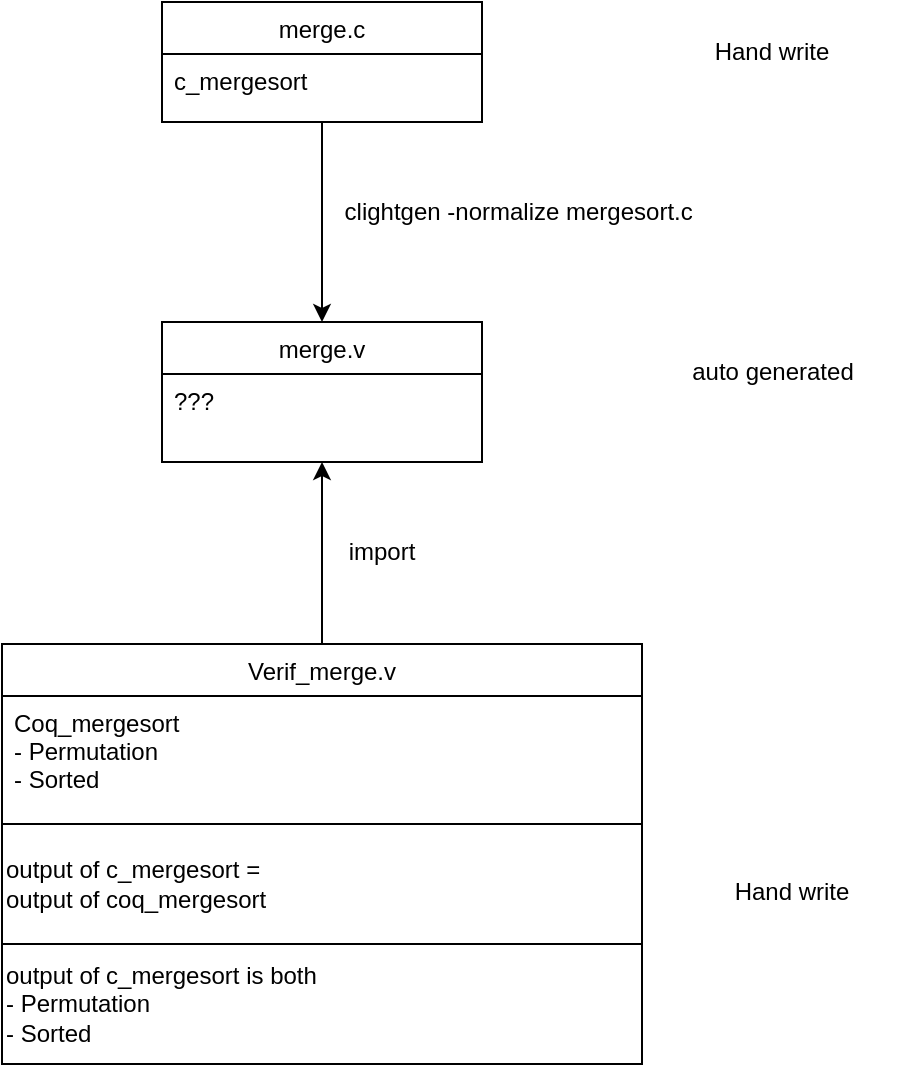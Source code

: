 <mxfile version="19.0.3" type="device"><diagram id="C5RBs43oDa-KdzZeNtuy" name="Page-1"><mxGraphModel dx="790" dy="472" grid="1" gridSize="10" guides="1" tooltips="1" connect="1" arrows="1" fold="1" page="1" pageScale="1" pageWidth="827" pageHeight="1169" math="0" shadow="0"><root><mxCell id="WIyWlLk6GJQsqaUBKTNV-0"/><mxCell id="WIyWlLk6GJQsqaUBKTNV-1" parent="WIyWlLk6GJQsqaUBKTNV-0"/><mxCell id="0urM3YbK8i5Gpr-K7fUu-22" style="edgeStyle=none;rounded=0;orthogonalLoop=1;jettySize=auto;html=1;entryX=0.5;entryY=0;entryDx=0;entryDy=0;" edge="1" parent="WIyWlLk6GJQsqaUBKTNV-1" source="zkfFHV4jXpPFQw0GAbJ--13" target="0urM3YbK8i5Gpr-K7fUu-0"><mxGeometry relative="1" as="geometry"/></mxCell><mxCell id="zkfFHV4jXpPFQw0GAbJ--13" value="merge.c" style="swimlane;fontStyle=0;align=center;verticalAlign=top;childLayout=stackLayout;horizontal=1;startSize=26;horizontalStack=0;resizeParent=1;resizeLast=0;collapsible=1;marginBottom=0;rounded=0;shadow=0;strokeWidth=1;" parent="WIyWlLk6GJQsqaUBKTNV-1" vertex="1"><mxGeometry x="280" y="170" width="160" height="60" as="geometry"><mxRectangle x="340" y="380" width="170" height="26" as="alternateBounds"/></mxGeometry></mxCell><mxCell id="zkfFHV4jXpPFQw0GAbJ--14" value="c_mergesort" style="text;align=left;verticalAlign=top;spacingLeft=4;spacingRight=4;overflow=hidden;rotatable=0;points=[[0,0.5],[1,0.5]];portConstraint=eastwest;" parent="zkfFHV4jXpPFQw0GAbJ--13" vertex="1"><mxGeometry y="26" width="160" height="26" as="geometry"/></mxCell><mxCell id="0urM3YbK8i5Gpr-K7fUu-0" value="merge.v" style="swimlane;fontStyle=0;align=center;verticalAlign=top;childLayout=stackLayout;horizontal=1;startSize=26;horizontalStack=0;resizeParent=1;resizeLast=0;collapsible=1;marginBottom=0;rounded=0;shadow=0;strokeWidth=1;" vertex="1" parent="WIyWlLk6GJQsqaUBKTNV-1"><mxGeometry x="280" y="330" width="160" height="70" as="geometry"><mxRectangle x="340" y="380" width="170" height="26" as="alternateBounds"/></mxGeometry></mxCell><mxCell id="0urM3YbK8i5Gpr-K7fUu-1" value="???" style="text;align=left;verticalAlign=top;spacingLeft=4;spacingRight=4;overflow=hidden;rotatable=0;points=[[0,0.5],[1,0.5]];portConstraint=eastwest;" vertex="1" parent="0urM3YbK8i5Gpr-K7fUu-0"><mxGeometry y="26" width="160" height="26" as="geometry"/></mxCell><mxCell id="0urM3YbK8i5Gpr-K7fUu-19" style="edgeStyle=none;rounded=0;orthogonalLoop=1;jettySize=auto;html=1;entryX=0.5;entryY=1;entryDx=0;entryDy=0;" edge="1" parent="WIyWlLk6GJQsqaUBKTNV-1" source="0urM3YbK8i5Gpr-K7fUu-6" target="0urM3YbK8i5Gpr-K7fUu-0"><mxGeometry relative="1" as="geometry"/></mxCell><mxCell id="0urM3YbK8i5Gpr-K7fUu-6" value="Verif_merge.v" style="swimlane;fontStyle=0;align=center;verticalAlign=top;childLayout=stackLayout;horizontal=1;startSize=26;horizontalStack=0;resizeParent=1;resizeLast=0;collapsible=1;marginBottom=0;rounded=0;shadow=0;strokeWidth=1;" vertex="1" parent="WIyWlLk6GJQsqaUBKTNV-1"><mxGeometry x="200" y="491" width="320" height="210" as="geometry"><mxRectangle x="210" y="490" width="170" height="26" as="alternateBounds"/></mxGeometry></mxCell><mxCell id="0urM3YbK8i5Gpr-K7fUu-7" value="Coq_mergesort&#10;- Permutation&#10;- Sorted" style="text;align=left;verticalAlign=top;spacingLeft=4;spacingRight=4;overflow=hidden;rotatable=0;points=[[0,0.5],[1,0.5]];portConstraint=eastwest;" vertex="1" parent="0urM3YbK8i5Gpr-K7fUu-6"><mxGeometry y="26" width="320" height="64" as="geometry"/></mxCell><mxCell id="0urM3YbK8i5Gpr-K7fUu-15" value="&lt;div&gt;&lt;span style=&quot;background-color: initial;&quot;&gt;output of c_mergesort =&amp;nbsp;&lt;/span&gt;&lt;/div&gt;&lt;div&gt;&lt;span style=&quot;background-color: initial;&quot;&gt;output of coq_mergesort&lt;/span&gt;&lt;/div&gt;" style="rounded=0;whiteSpace=wrap;html=1;align=left;" vertex="1" parent="0urM3YbK8i5Gpr-K7fUu-6"><mxGeometry y="90" width="320" height="60" as="geometry"/></mxCell><mxCell id="0urM3YbK8i5Gpr-K7fUu-25" value="&lt;div style=&quot;&quot;&gt;&lt;span style=&quot;background-color: initial;&quot;&gt;output of c_mergesort is both&lt;/span&gt;&lt;/div&gt;&lt;div style=&quot;&quot;&gt;&lt;span style=&quot;background-color: initial;&quot;&gt;- Permutation&lt;/span&gt;&lt;/div&gt;&lt;div style=&quot;&quot;&gt;&lt;span style=&quot;background-color: initial;&quot;&gt;- Sorted&lt;/span&gt;&lt;/div&gt;" style="rounded=0;whiteSpace=wrap;html=1;align=left;" vertex="1" parent="0urM3YbK8i5Gpr-K7fUu-6"><mxGeometry y="150" width="320" height="60" as="geometry"/></mxCell><mxCell id="0urM3YbK8i5Gpr-K7fUu-12" value="Hand write" style="text;html=1;strokeColor=none;fillColor=none;align=center;verticalAlign=middle;whiteSpace=wrap;rounded=0;" vertex="1" parent="WIyWlLk6GJQsqaUBKTNV-1"><mxGeometry x="520" y="180" width="130" height="30" as="geometry"/></mxCell><mxCell id="0urM3YbK8i5Gpr-K7fUu-13" value="auto generated" style="text;html=1;strokeColor=none;fillColor=none;align=center;verticalAlign=middle;whiteSpace=wrap;rounded=0;" vertex="1" parent="WIyWlLk6GJQsqaUBKTNV-1"><mxGeometry x="532.5" y="340" width="105" height="30" as="geometry"/></mxCell><mxCell id="0urM3YbK8i5Gpr-K7fUu-16" value="Hand write" style="text;html=1;strokeColor=none;fillColor=none;align=center;verticalAlign=middle;whiteSpace=wrap;rounded=0;" vertex="1" parent="WIyWlLk6GJQsqaUBKTNV-1"><mxGeometry x="530" y="600" width="130" height="30" as="geometry"/></mxCell><mxCell id="0urM3YbK8i5Gpr-K7fUu-20" value="import" style="text;html=1;strokeColor=none;fillColor=none;align=center;verticalAlign=middle;whiteSpace=wrap;rounded=0;" vertex="1" parent="WIyWlLk6GJQsqaUBKTNV-1"><mxGeometry x="360" y="430" width="60" height="30" as="geometry"/></mxCell><mxCell id="0urM3YbK8i5Gpr-K7fUu-23" value="clightgen -normalize mergesort.c&amp;nbsp;" style="text;html=1;strokeColor=none;fillColor=none;align=center;verticalAlign=middle;whiteSpace=wrap;rounded=0;" vertex="1" parent="WIyWlLk6GJQsqaUBKTNV-1"><mxGeometry x="360" y="260" width="200" height="30" as="geometry"/></mxCell></root></mxGraphModel></diagram></mxfile>